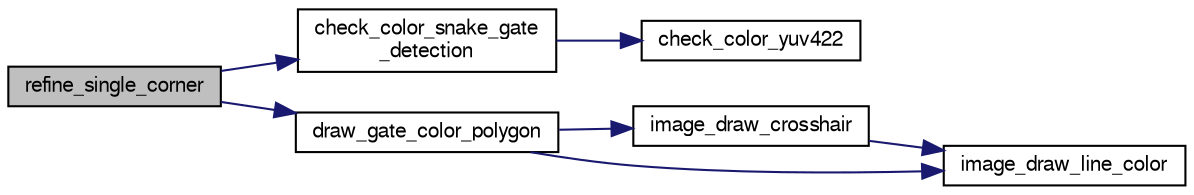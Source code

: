digraph "refine_single_corner"
{
  edge [fontname="FreeSans",fontsize="10",labelfontname="FreeSans",labelfontsize="10"];
  node [fontname="FreeSans",fontsize="10",shape=record];
  rankdir="LR";
  Node1 [label="refine_single_corner",height=0.2,width=0.4,color="black", fillcolor="grey75", style="filled", fontcolor="black"];
  Node1 -> Node2 [color="midnightblue",fontsize="10",style="solid",fontname="FreeSans"];
  Node2 [label="check_color_snake_gate\l_detection",height=0.2,width=0.4,color="black", fillcolor="white", style="filled",URL="$snake__gate__detection_8c.html#a0981ce70dd28acd9b61fd0da4248798f"];
  Node2 -> Node3 [color="midnightblue",fontsize="10",style="solid",fontname="FreeSans"];
  Node3 [label="check_color_yuv422",height=0.2,width=0.4,color="black", fillcolor="white", style="filled",URL="$image_8c.html#a6f14c04ea0779b7962d796490e0c8420",tooltip="Checks the color of a single pixel in a YUV422 image. "];
  Node1 -> Node4 [color="midnightblue",fontsize="10",style="solid",fontname="FreeSans"];
  Node4 [label="draw_gate_color_polygon",height=0.2,width=0.4,color="black", fillcolor="white", style="filled",URL="$snake__gate__detection_8c.html#a187099f3c8b15ddf2fc47461c89e13fe",tooltip="Draw the gate on an image, using the corner points, possibly resulting in a polygon. "];
  Node4 -> Node5 [color="midnightblue",fontsize="10",style="solid",fontname="FreeSans"];
  Node5 [label="image_draw_crosshair",height=0.2,width=0.4,color="black", fillcolor="white", style="filled",URL="$image_8c.html#a3855947fea757e63088255cd9e68fcda",tooltip="Draw a cross-hair on the image. "];
  Node5 -> Node6 [color="midnightblue",fontsize="10",style="solid",fontname="FreeSans"];
  Node6 [label="image_draw_line_color",height=0.2,width=0.4,color="black", fillcolor="white", style="filled",URL="$image_8c.html#a5b1f40ae3b945985c9f4d09bdd313de8",tooltip="Draw a line on the image. "];
  Node4 -> Node6 [color="midnightblue",fontsize="10",style="solid",fontname="FreeSans"];
}
